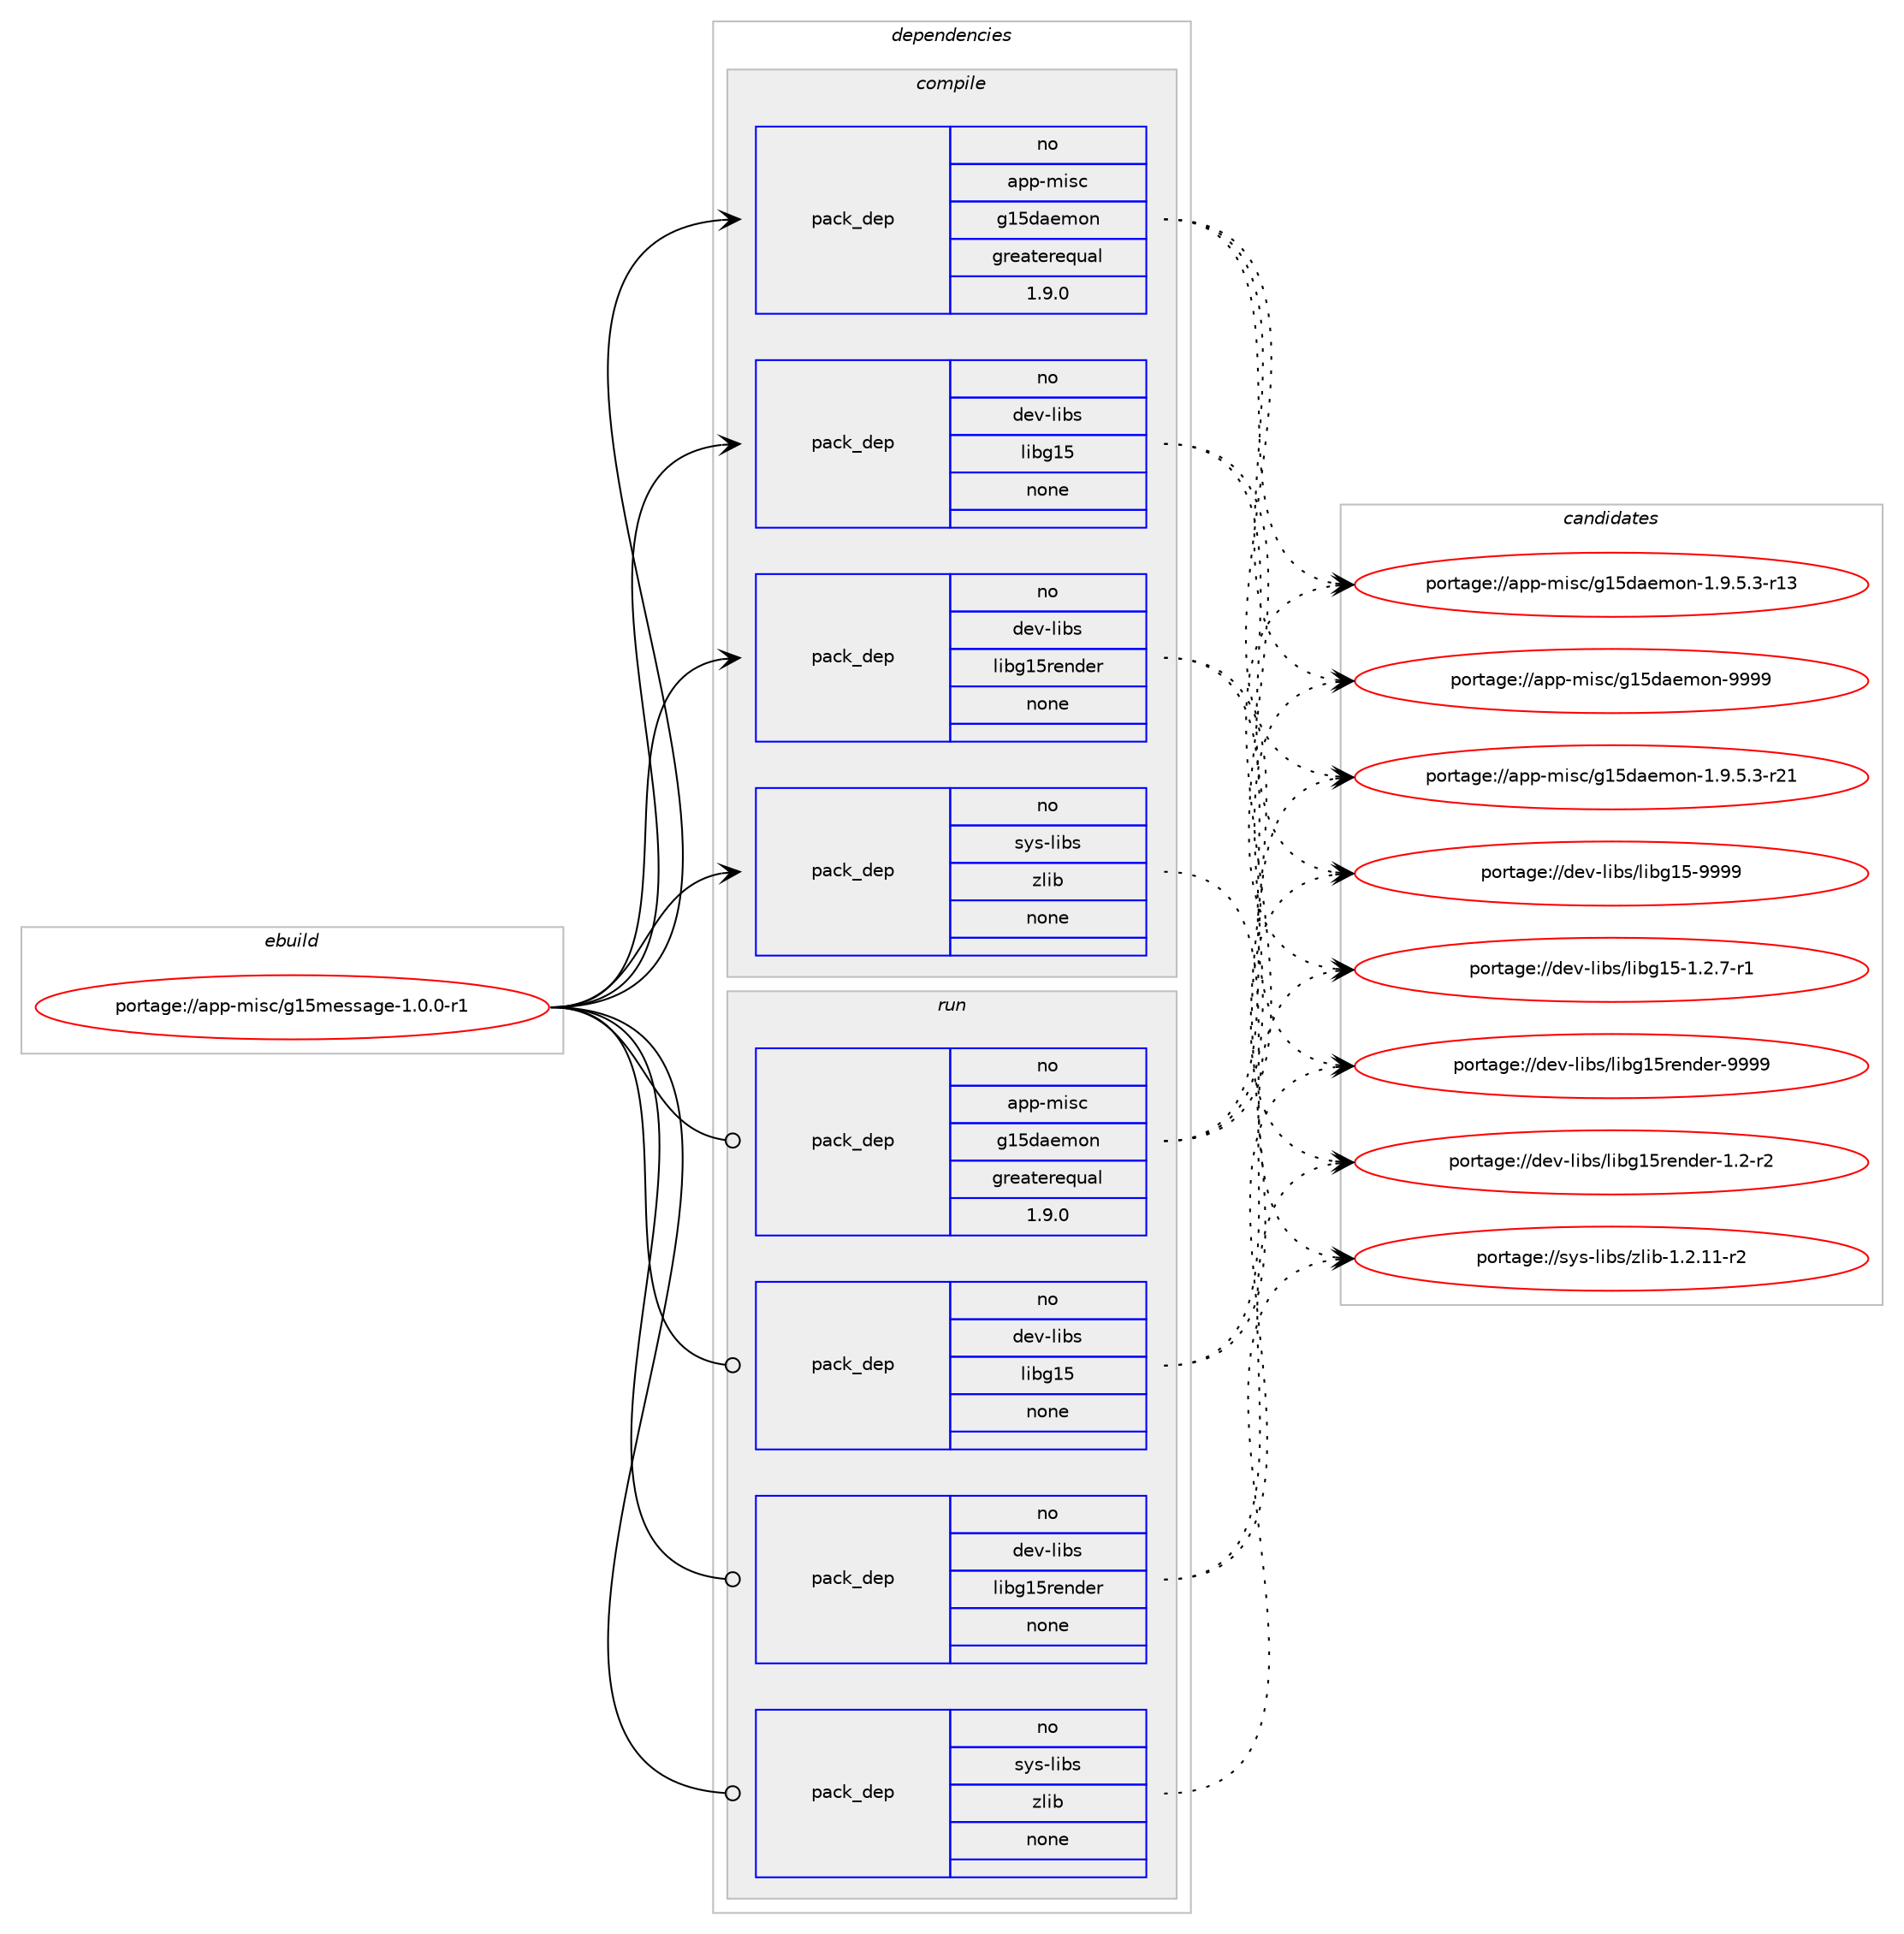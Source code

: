 digraph prolog {

# *************
# Graph options
# *************

newrank=true;
concentrate=true;
compound=true;
graph [rankdir=LR,fontname=Helvetica,fontsize=10,ranksep=1.5];#, ranksep=2.5, nodesep=0.2];
edge  [arrowhead=vee];
node  [fontname=Helvetica,fontsize=10];

# **********
# The ebuild
# **********

subgraph cluster_leftcol {
color=gray;
rank=same;
label=<<i>ebuild</i>>;
id [label="portage://app-misc/g15message-1.0.0-r1", color=red, width=4, href="../app-misc/g15message-1.0.0-r1.svg"];
}

# ****************
# The dependencies
# ****************

subgraph cluster_midcol {
color=gray;
label=<<i>dependencies</i>>;
subgraph cluster_compile {
fillcolor="#eeeeee";
style=filled;
label=<<i>compile</i>>;
subgraph pack460929 {
dependency612616 [label=<<TABLE BORDER="0" CELLBORDER="1" CELLSPACING="0" CELLPADDING="4" WIDTH="220"><TR><TD ROWSPAN="6" CELLPADDING="30">pack_dep</TD></TR><TR><TD WIDTH="110">no</TD></TR><TR><TD>app-misc</TD></TR><TR><TD>g15daemon</TD></TR><TR><TD>greaterequal</TD></TR><TR><TD>1.9.0</TD></TR></TABLE>>, shape=none, color=blue];
}
id:e -> dependency612616:w [weight=20,style="solid",arrowhead="vee"];
subgraph pack460930 {
dependency612617 [label=<<TABLE BORDER="0" CELLBORDER="1" CELLSPACING="0" CELLPADDING="4" WIDTH="220"><TR><TD ROWSPAN="6" CELLPADDING="30">pack_dep</TD></TR><TR><TD WIDTH="110">no</TD></TR><TR><TD>dev-libs</TD></TR><TR><TD>libg15</TD></TR><TR><TD>none</TD></TR><TR><TD></TD></TR></TABLE>>, shape=none, color=blue];
}
id:e -> dependency612617:w [weight=20,style="solid",arrowhead="vee"];
subgraph pack460931 {
dependency612618 [label=<<TABLE BORDER="0" CELLBORDER="1" CELLSPACING="0" CELLPADDING="4" WIDTH="220"><TR><TD ROWSPAN="6" CELLPADDING="30">pack_dep</TD></TR><TR><TD WIDTH="110">no</TD></TR><TR><TD>dev-libs</TD></TR><TR><TD>libg15render</TD></TR><TR><TD>none</TD></TR><TR><TD></TD></TR></TABLE>>, shape=none, color=blue];
}
id:e -> dependency612618:w [weight=20,style="solid",arrowhead="vee"];
subgraph pack460932 {
dependency612619 [label=<<TABLE BORDER="0" CELLBORDER="1" CELLSPACING="0" CELLPADDING="4" WIDTH="220"><TR><TD ROWSPAN="6" CELLPADDING="30">pack_dep</TD></TR><TR><TD WIDTH="110">no</TD></TR><TR><TD>sys-libs</TD></TR><TR><TD>zlib</TD></TR><TR><TD>none</TD></TR><TR><TD></TD></TR></TABLE>>, shape=none, color=blue];
}
id:e -> dependency612619:w [weight=20,style="solid",arrowhead="vee"];
}
subgraph cluster_compileandrun {
fillcolor="#eeeeee";
style=filled;
label=<<i>compile and run</i>>;
}
subgraph cluster_run {
fillcolor="#eeeeee";
style=filled;
label=<<i>run</i>>;
subgraph pack460933 {
dependency612620 [label=<<TABLE BORDER="0" CELLBORDER="1" CELLSPACING="0" CELLPADDING="4" WIDTH="220"><TR><TD ROWSPAN="6" CELLPADDING="30">pack_dep</TD></TR><TR><TD WIDTH="110">no</TD></TR><TR><TD>app-misc</TD></TR><TR><TD>g15daemon</TD></TR><TR><TD>greaterequal</TD></TR><TR><TD>1.9.0</TD></TR></TABLE>>, shape=none, color=blue];
}
id:e -> dependency612620:w [weight=20,style="solid",arrowhead="odot"];
subgraph pack460934 {
dependency612621 [label=<<TABLE BORDER="0" CELLBORDER="1" CELLSPACING="0" CELLPADDING="4" WIDTH="220"><TR><TD ROWSPAN="6" CELLPADDING="30">pack_dep</TD></TR><TR><TD WIDTH="110">no</TD></TR><TR><TD>dev-libs</TD></TR><TR><TD>libg15</TD></TR><TR><TD>none</TD></TR><TR><TD></TD></TR></TABLE>>, shape=none, color=blue];
}
id:e -> dependency612621:w [weight=20,style="solid",arrowhead="odot"];
subgraph pack460935 {
dependency612622 [label=<<TABLE BORDER="0" CELLBORDER="1" CELLSPACING="0" CELLPADDING="4" WIDTH="220"><TR><TD ROWSPAN="6" CELLPADDING="30">pack_dep</TD></TR><TR><TD WIDTH="110">no</TD></TR><TR><TD>dev-libs</TD></TR><TR><TD>libg15render</TD></TR><TR><TD>none</TD></TR><TR><TD></TD></TR></TABLE>>, shape=none, color=blue];
}
id:e -> dependency612622:w [weight=20,style="solid",arrowhead="odot"];
subgraph pack460936 {
dependency612623 [label=<<TABLE BORDER="0" CELLBORDER="1" CELLSPACING="0" CELLPADDING="4" WIDTH="220"><TR><TD ROWSPAN="6" CELLPADDING="30">pack_dep</TD></TR><TR><TD WIDTH="110">no</TD></TR><TR><TD>sys-libs</TD></TR><TR><TD>zlib</TD></TR><TR><TD>none</TD></TR><TR><TD></TD></TR></TABLE>>, shape=none, color=blue];
}
id:e -> dependency612623:w [weight=20,style="solid",arrowhead="odot"];
}
}

# **************
# The candidates
# **************

subgraph cluster_choices {
rank=same;
color=gray;
label=<<i>candidates</i>>;

subgraph choice460929 {
color=black;
nodesep=1;
choice971121124510910511599471034953100971011091111104557575757 [label="portage://app-misc/g15daemon-9999", color=red, width=4,href="../app-misc/g15daemon-9999.svg"];
choice971121124510910511599471034953100971011091111104549465746534651451145049 [label="portage://app-misc/g15daemon-1.9.5.3-r21", color=red, width=4,href="../app-misc/g15daemon-1.9.5.3-r21.svg"];
choice971121124510910511599471034953100971011091111104549465746534651451144951 [label="portage://app-misc/g15daemon-1.9.5.3-r13", color=red, width=4,href="../app-misc/g15daemon-1.9.5.3-r13.svg"];
dependency612616:e -> choice971121124510910511599471034953100971011091111104557575757:w [style=dotted,weight="100"];
dependency612616:e -> choice971121124510910511599471034953100971011091111104549465746534651451145049:w [style=dotted,weight="100"];
dependency612616:e -> choice971121124510910511599471034953100971011091111104549465746534651451144951:w [style=dotted,weight="100"];
}
subgraph choice460930 {
color=black;
nodesep=1;
choice1001011184510810598115471081059810349534557575757 [label="portage://dev-libs/libg15-9999", color=red, width=4,href="../dev-libs/libg15-9999.svg"];
choice1001011184510810598115471081059810349534549465046554511449 [label="portage://dev-libs/libg15-1.2.7-r1", color=red, width=4,href="../dev-libs/libg15-1.2.7-r1.svg"];
dependency612617:e -> choice1001011184510810598115471081059810349534557575757:w [style=dotted,weight="100"];
dependency612617:e -> choice1001011184510810598115471081059810349534549465046554511449:w [style=dotted,weight="100"];
}
subgraph choice460931 {
color=black;
nodesep=1;
choice1001011184510810598115471081059810349531141011101001011144557575757 [label="portage://dev-libs/libg15render-9999", color=red, width=4,href="../dev-libs/libg15render-9999.svg"];
choice100101118451081059811547108105981034953114101110100101114454946504511450 [label="portage://dev-libs/libg15render-1.2-r2", color=red, width=4,href="../dev-libs/libg15render-1.2-r2.svg"];
dependency612618:e -> choice1001011184510810598115471081059810349531141011101001011144557575757:w [style=dotted,weight="100"];
dependency612618:e -> choice100101118451081059811547108105981034953114101110100101114454946504511450:w [style=dotted,weight="100"];
}
subgraph choice460932 {
color=black;
nodesep=1;
choice11512111545108105981154712210810598454946504649494511450 [label="portage://sys-libs/zlib-1.2.11-r2", color=red, width=4,href="../sys-libs/zlib-1.2.11-r2.svg"];
dependency612619:e -> choice11512111545108105981154712210810598454946504649494511450:w [style=dotted,weight="100"];
}
subgraph choice460933 {
color=black;
nodesep=1;
choice971121124510910511599471034953100971011091111104557575757 [label="portage://app-misc/g15daemon-9999", color=red, width=4,href="../app-misc/g15daemon-9999.svg"];
choice971121124510910511599471034953100971011091111104549465746534651451145049 [label="portage://app-misc/g15daemon-1.9.5.3-r21", color=red, width=4,href="../app-misc/g15daemon-1.9.5.3-r21.svg"];
choice971121124510910511599471034953100971011091111104549465746534651451144951 [label="portage://app-misc/g15daemon-1.9.5.3-r13", color=red, width=4,href="../app-misc/g15daemon-1.9.5.3-r13.svg"];
dependency612620:e -> choice971121124510910511599471034953100971011091111104557575757:w [style=dotted,weight="100"];
dependency612620:e -> choice971121124510910511599471034953100971011091111104549465746534651451145049:w [style=dotted,weight="100"];
dependency612620:e -> choice971121124510910511599471034953100971011091111104549465746534651451144951:w [style=dotted,weight="100"];
}
subgraph choice460934 {
color=black;
nodesep=1;
choice1001011184510810598115471081059810349534557575757 [label="portage://dev-libs/libg15-9999", color=red, width=4,href="../dev-libs/libg15-9999.svg"];
choice1001011184510810598115471081059810349534549465046554511449 [label="portage://dev-libs/libg15-1.2.7-r1", color=red, width=4,href="../dev-libs/libg15-1.2.7-r1.svg"];
dependency612621:e -> choice1001011184510810598115471081059810349534557575757:w [style=dotted,weight="100"];
dependency612621:e -> choice1001011184510810598115471081059810349534549465046554511449:w [style=dotted,weight="100"];
}
subgraph choice460935 {
color=black;
nodesep=1;
choice1001011184510810598115471081059810349531141011101001011144557575757 [label="portage://dev-libs/libg15render-9999", color=red, width=4,href="../dev-libs/libg15render-9999.svg"];
choice100101118451081059811547108105981034953114101110100101114454946504511450 [label="portage://dev-libs/libg15render-1.2-r2", color=red, width=4,href="../dev-libs/libg15render-1.2-r2.svg"];
dependency612622:e -> choice1001011184510810598115471081059810349531141011101001011144557575757:w [style=dotted,weight="100"];
dependency612622:e -> choice100101118451081059811547108105981034953114101110100101114454946504511450:w [style=dotted,weight="100"];
}
subgraph choice460936 {
color=black;
nodesep=1;
choice11512111545108105981154712210810598454946504649494511450 [label="portage://sys-libs/zlib-1.2.11-r2", color=red, width=4,href="../sys-libs/zlib-1.2.11-r2.svg"];
dependency612623:e -> choice11512111545108105981154712210810598454946504649494511450:w [style=dotted,weight="100"];
}
}

}
